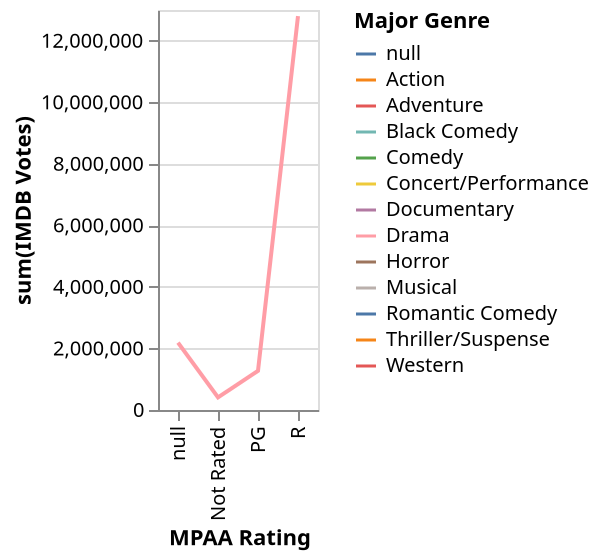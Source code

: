{
  "$schema": "https://vega.github.io/schema/vega-lite/v6.json",
  "encoding": {
    "x": { "field": "MPAA Rating",      "type": "nominal"},
    "y": {"field": "sum(IMDB Votes)", "type": "quantitative"},
    "color": {
      "field": "Major Genre",
      "title": "Major Genre",
      "type": "nominal",
      "scale": {
        "domain": [
          null,
          "Action",
          "Adventure",
          "Black Comedy",
          "Comedy",
          "Concert/Performance",
          "Documentary",
          "Drama",
          "Horror",
          "Musical",
          "Romantic Comedy",
          "Thriller/Suspense",
          "Western"
        ]
      }
    }
  },
  "mark": "line",
  "data": {
    "values": [
      {"Major Genre": "Drama", "MPAA Rating": "R", "sum(IMDB Votes)": 12801669},
      {"Major Genre": "Drama", "MPAA Rating": null, "sum(IMDB Votes)": 2189462},
      {"Major Genre": "Drama", "MPAA Rating": "PG", "sum(IMDB Votes)": 1273672},
      {
        "Major Genre": "Drama",
        "MPAA Rating": "Not Rated",
        "sum(IMDB Votes)": 410210
      }
    ]
  }
}
